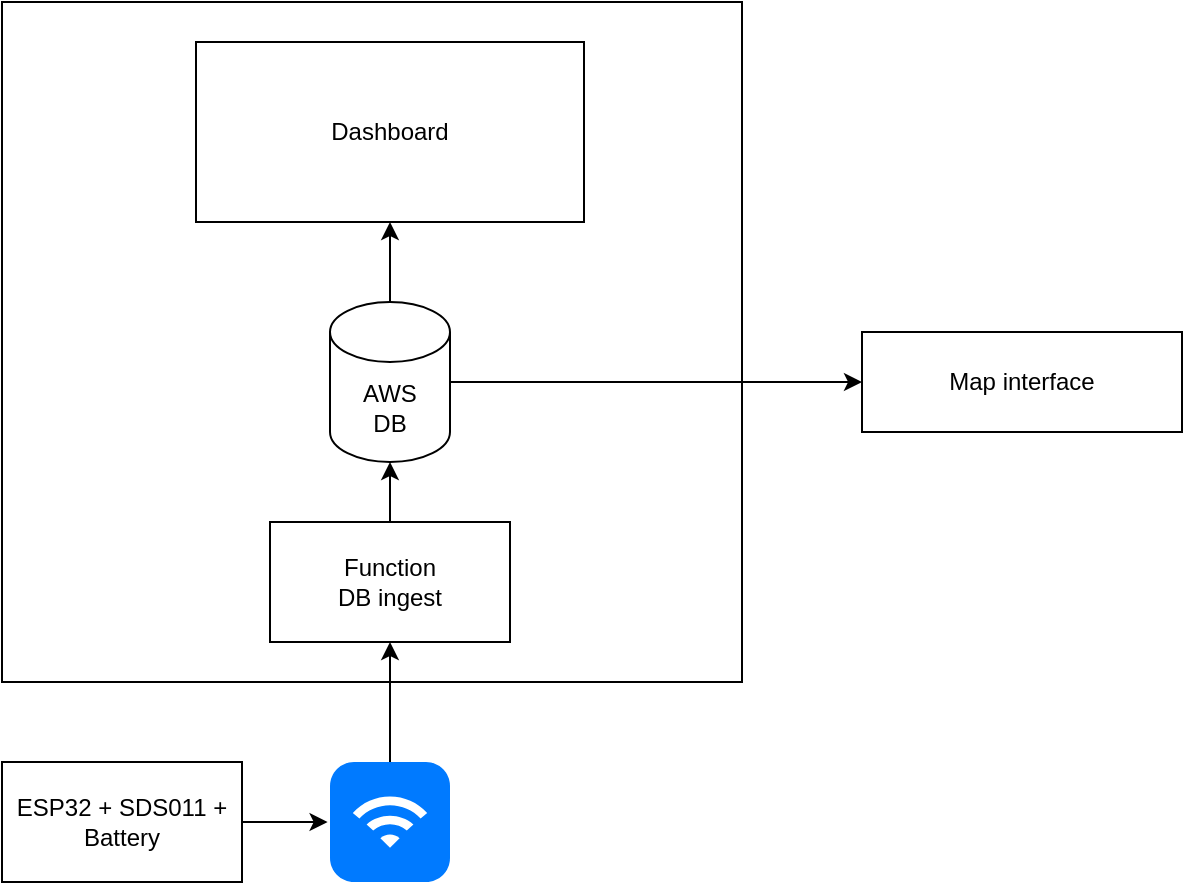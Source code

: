 <mxfile version="26.1.1">
  <diagram name="Seite-1" id="8tJUKnwxXesYZZka1xeG">
    <mxGraphModel dx="1050" dy="653" grid="0" gridSize="10" guides="1" tooltips="1" connect="1" arrows="1" fold="1" page="1" pageScale="1" pageWidth="827" pageHeight="1169" math="0" shadow="0">
      <root>
        <mxCell id="0" />
        <mxCell id="1" parent="0" />
        <mxCell id="RWSJ3jAojdazfuhtvpwp-8" value="" style="rounded=0;whiteSpace=wrap;html=1;fillColor=none;" parent="1" vertex="1">
          <mxGeometry x="187" y="81" width="370" height="340" as="geometry" />
        </mxCell>
        <mxCell id="RWSJ3jAojdazfuhtvpwp-17" value="Dashboard" style="rounded=0;whiteSpace=wrap;html=1;fillColor=none;" parent="1" vertex="1">
          <mxGeometry x="284" y="101" width="194" height="90" as="geometry" />
        </mxCell>
        <mxCell id="RWSJ3jAojdazfuhtvpwp-1" value="ESP32 +&amp;nbsp;SDS011 + Battery" style="rounded=0;whiteSpace=wrap;html=1;" parent="1" vertex="1">
          <mxGeometry x="187" y="461" width="120" height="60" as="geometry" />
        </mxCell>
        <mxCell id="RWSJ3jAojdazfuhtvpwp-14" style="edgeStyle=orthogonalEdgeStyle;rounded=0;orthogonalLoop=1;jettySize=auto;html=1;entryX=0.5;entryY=1;entryDx=0;entryDy=0;" parent="1" source="RWSJ3jAojdazfuhtvpwp-2" target="RWSJ3jAojdazfuhtvpwp-13" edge="1">
          <mxGeometry relative="1" as="geometry" />
        </mxCell>
        <mxCell id="RWSJ3jAojdazfuhtvpwp-2" value="" style="html=1;strokeWidth=1;shadow=0;dashed=0;shape=mxgraph.ios7.misc.wifi;fillColor=#007AFF;strokeColor=none;buttonText=;strokeColor2=#222222;fontColor=#222222;fontSize=8;verticalLabelPosition=bottom;verticalAlign=top;align=center;sketch=0;" parent="1" vertex="1">
          <mxGeometry x="351" y="461" width="60" height="60" as="geometry" />
        </mxCell>
        <mxCell id="RWSJ3jAojdazfuhtvpwp-3" value="" style="shape=image;verticalLabelPosition=bottom;labelBackgroundColor=default;verticalAlign=top;aspect=fixed;imageAspect=0;image=https://upload.wikimedia.org/wikipedia/commons/thumb/9/93/Amazon_Web_Services_Logo.svg/640px-Amazon_Web_Services_Logo.svg.png;" parent="1" vertex="1">
          <mxGeometry x="197" y="371" width="70" height="42" as="geometry" />
        </mxCell>
        <mxCell id="RWSJ3jAojdazfuhtvpwp-18" style="edgeStyle=orthogonalEdgeStyle;rounded=0;orthogonalLoop=1;jettySize=auto;html=1;" parent="1" source="RWSJ3jAojdazfuhtvpwp-10" target="RWSJ3jAojdazfuhtvpwp-17" edge="1">
          <mxGeometry relative="1" as="geometry" />
        </mxCell>
        <mxCell id="RWSJ3jAojdazfuhtvpwp-20" style="edgeStyle=orthogonalEdgeStyle;rounded=0;orthogonalLoop=1;jettySize=auto;html=1;" parent="1" source="RWSJ3jAojdazfuhtvpwp-10" target="RWSJ3jAojdazfuhtvpwp-19" edge="1">
          <mxGeometry relative="1" as="geometry" />
        </mxCell>
        <mxCell id="RWSJ3jAojdazfuhtvpwp-10" value="AWS&lt;div&gt;DB&lt;/div&gt;" style="shape=cylinder3;whiteSpace=wrap;html=1;boundedLbl=1;backgroundOutline=1;size=15;" parent="1" vertex="1">
          <mxGeometry x="351" y="231" width="60" height="80" as="geometry" />
        </mxCell>
        <mxCell id="RWSJ3jAojdazfuhtvpwp-15" style="edgeStyle=orthogonalEdgeStyle;rounded=0;orthogonalLoop=1;jettySize=auto;html=1;" parent="1" source="RWSJ3jAojdazfuhtvpwp-13" target="RWSJ3jAojdazfuhtvpwp-10" edge="1">
          <mxGeometry relative="1" as="geometry" />
        </mxCell>
        <mxCell id="RWSJ3jAojdazfuhtvpwp-13" value="Function&lt;div&gt;DB ingest&lt;/div&gt;" style="rounded=0;whiteSpace=wrap;html=1;" parent="1" vertex="1">
          <mxGeometry x="321" y="341" width="120" height="60" as="geometry" />
        </mxCell>
        <mxCell id="RWSJ3jAojdazfuhtvpwp-16" value="" style="shape=image;verticalLabelPosition=bottom;labelBackgroundColor=default;verticalAlign=top;aspect=fixed;imageAspect=0;image=https://d3g9o9u8re44ak.cloudfront.net/logo/ca02a169-0ba6-48a6-9963-7a5fefbdf62f/08460b35-1530-4455-aa0f-95ab75f4229f.png;" parent="1" vertex="1">
          <mxGeometry x="284" y="147" width="44" height="44" as="geometry" />
        </mxCell>
        <mxCell id="RWSJ3jAojdazfuhtvpwp-19" value="Map interface" style="rounded=0;whiteSpace=wrap;html=1;fillColor=none;" parent="1" vertex="1">
          <mxGeometry x="617" y="246" width="160" height="50" as="geometry" />
        </mxCell>
        <mxCell id="RWSJ3jAojdazfuhtvpwp-21" style="edgeStyle=orthogonalEdgeStyle;rounded=0;orthogonalLoop=1;jettySize=auto;html=1;entryX=-0.02;entryY=0.5;entryDx=0;entryDy=0;entryPerimeter=0;" parent="1" source="RWSJ3jAojdazfuhtvpwp-1" target="RWSJ3jAojdazfuhtvpwp-2" edge="1">
          <mxGeometry relative="1" as="geometry" />
        </mxCell>
      </root>
    </mxGraphModel>
  </diagram>
</mxfile>
